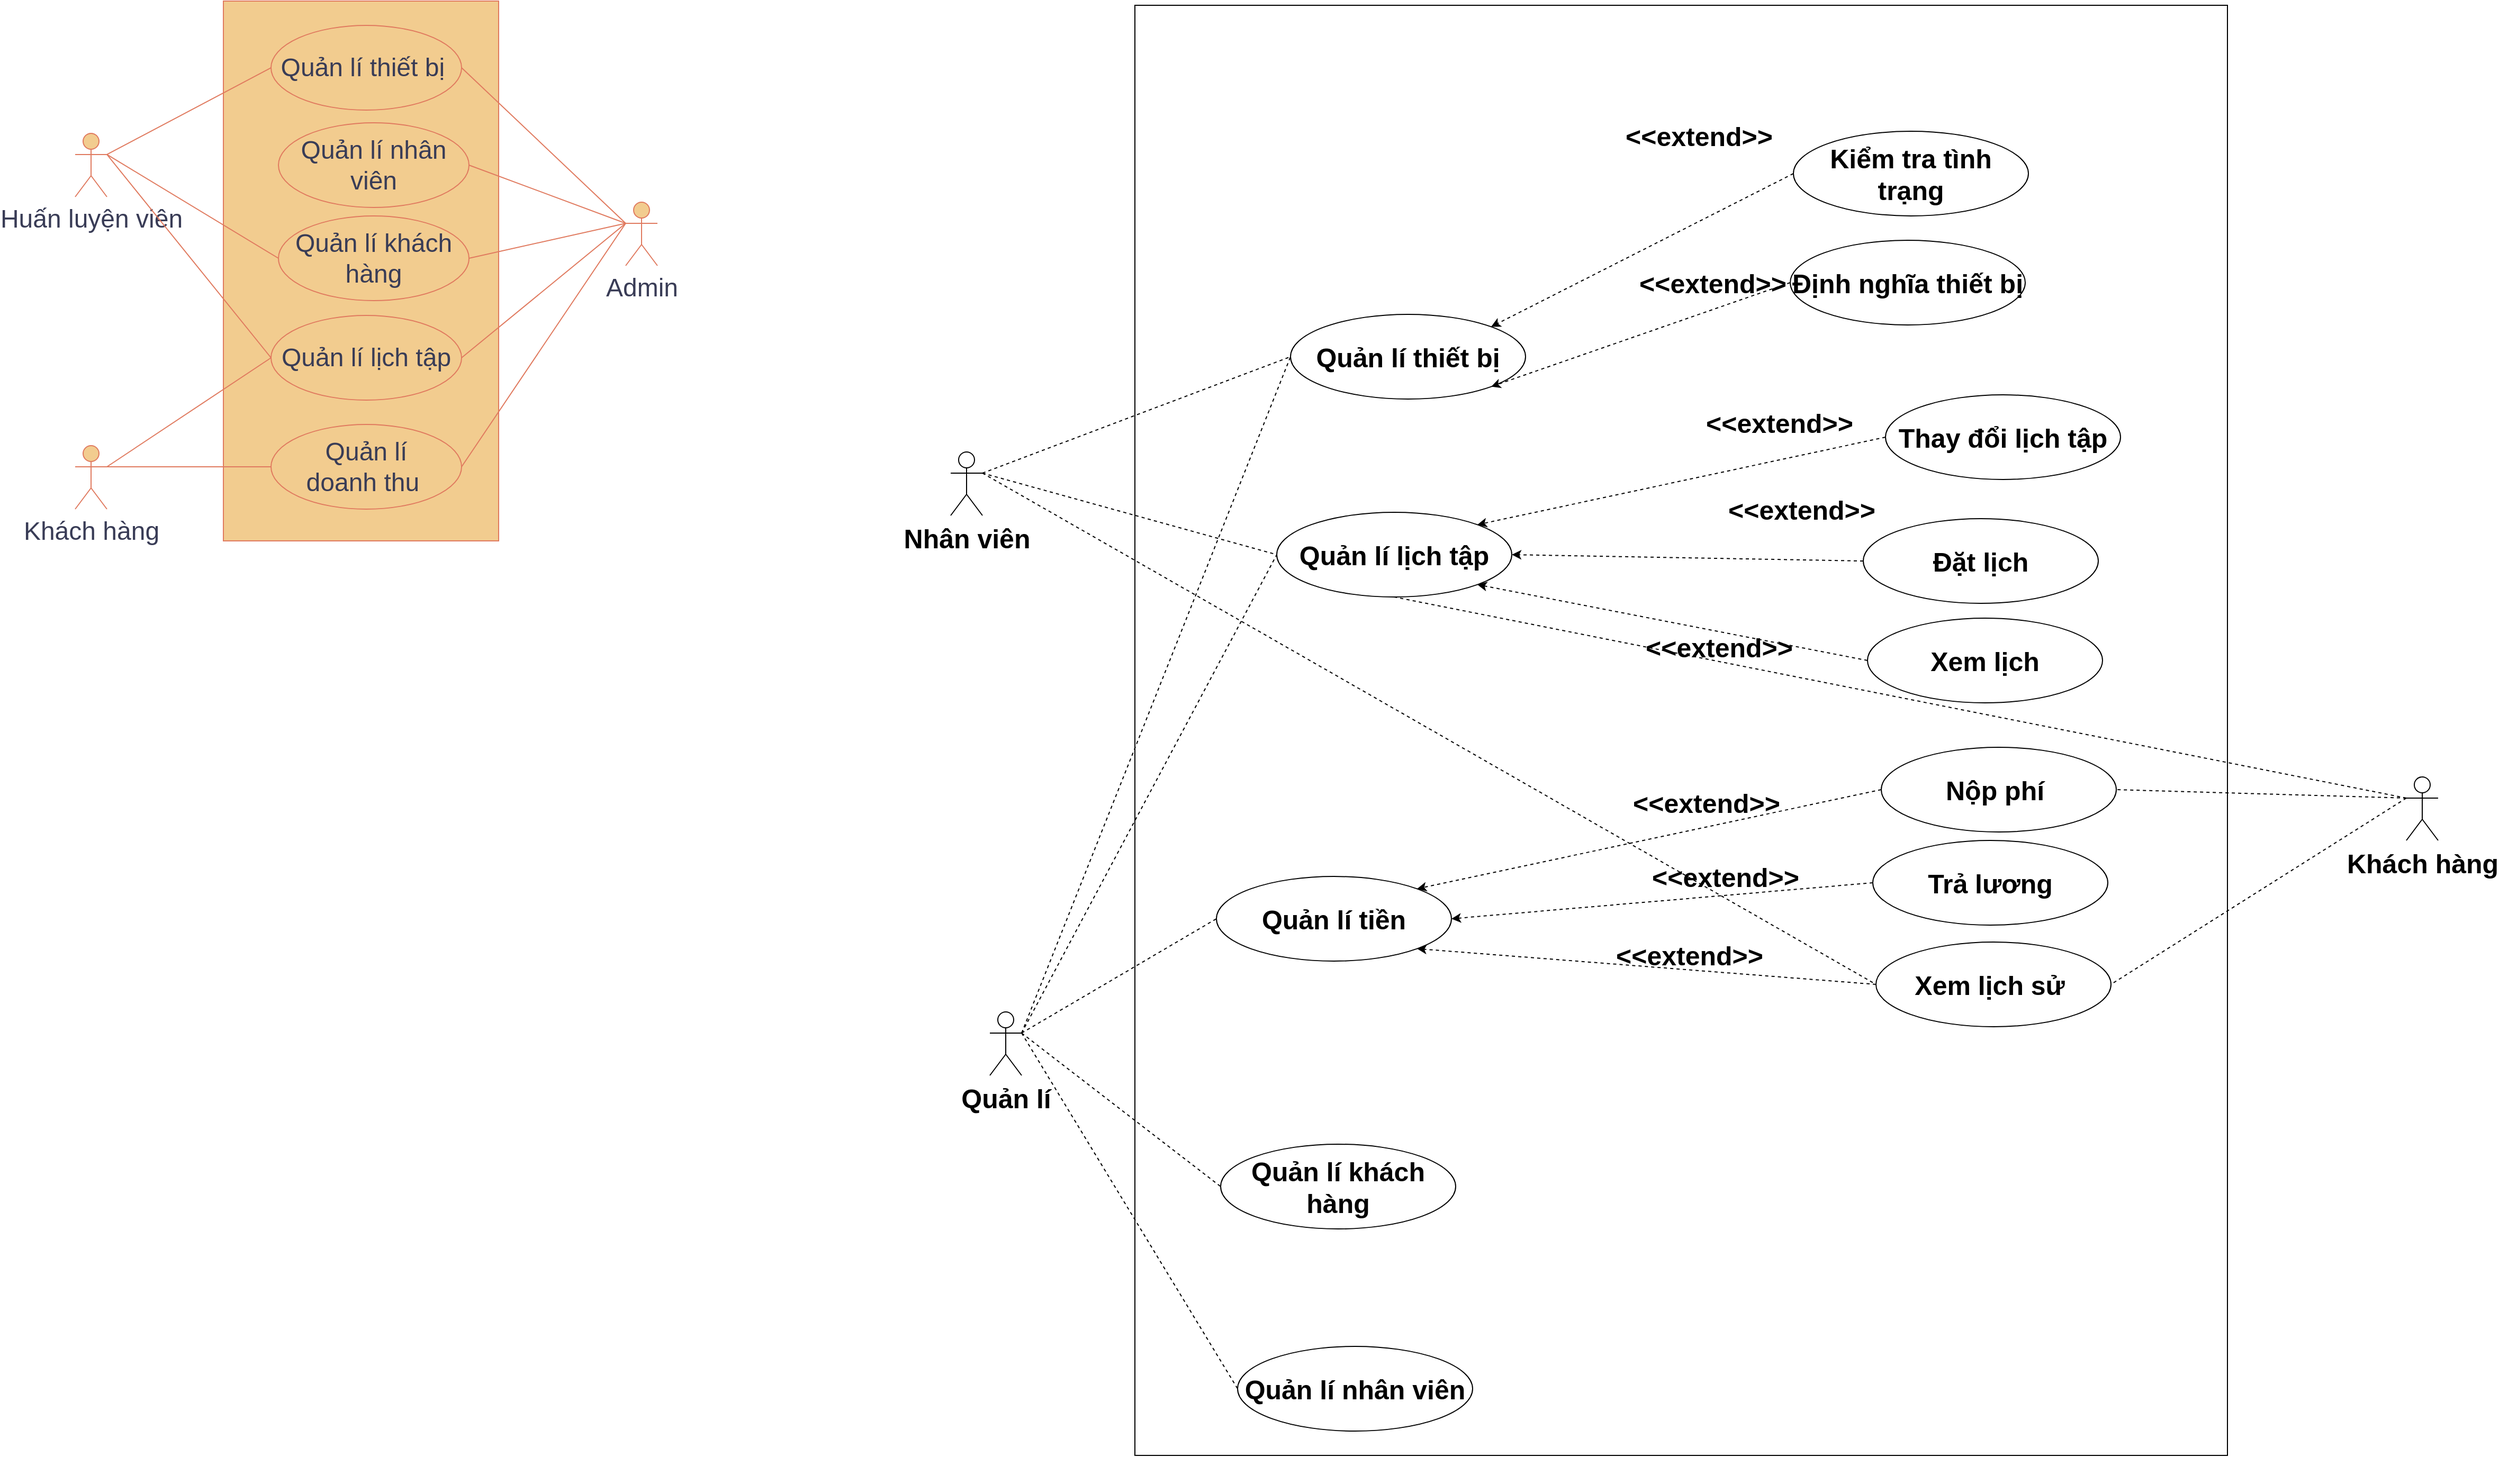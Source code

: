 <mxfile version="20.8.23" type="github"><diagram name="Page-1" id="vE7TyUqHkWsvvkvra4mK"><mxGraphModel dx="3900" dy="1803" grid="0" gridSize="10" guides="1" tooltips="1" connect="1" arrows="1" fold="1" page="0" pageScale="1" pageWidth="827" pageHeight="1169" math="0" shadow="0"><root><mxCell id="0"/><mxCell id="1" parent="0"/><mxCell id="CXOL6XMP5lFYfug7rg1P-165" value="" style="rounded=0;whiteSpace=wrap;html=1;fontSize=25;fontStyle=1" parent="1" vertex="1"><mxGeometry x="886" y="158" width="1032" height="1370" as="geometry"/></mxCell><mxCell id="Qo7bHahtneuEFLr2nxRp-27" value="" style="rounded=0;whiteSpace=wrap;html=1;labelBackgroundColor=none;fillColor=#F2CC8F;strokeColor=#E07A5F;fontColor=#393C56;fontSize=24;" parent="1" vertex="1"><mxGeometry x="25" y="154" width="260" height="510" as="geometry"/></mxCell><mxCell id="Qo7bHahtneuEFLr2nxRp-1" value="Quản lí thiết bị&amp;nbsp;" style="ellipse;whiteSpace=wrap;html=1;labelBackgroundColor=none;fillColor=#F2CC8F;strokeColor=#E07A5F;fontColor=#393C56;fontSize=24;" parent="1" vertex="1"><mxGeometry x="70" y="177" width="180" height="80" as="geometry"/></mxCell><mxCell id="Qo7bHahtneuEFLr2nxRp-2" value="Quản lí nhân viên" style="ellipse;whiteSpace=wrap;html=1;labelBackgroundColor=none;fillColor=#F2CC8F;strokeColor=#E07A5F;fontColor=#393C56;fontSize=24;" parent="1" vertex="1"><mxGeometry x="77" y="269" width="180" height="80" as="geometry"/></mxCell><mxCell id="Qo7bHahtneuEFLr2nxRp-4" value="Quản lí khách hàng" style="ellipse;whiteSpace=wrap;html=1;labelBackgroundColor=none;fillColor=#F2CC8F;strokeColor=#E07A5F;fontColor=#393C56;fontSize=24;" parent="1" vertex="1"><mxGeometry x="77" y="357" width="180" height="80" as="geometry"/></mxCell><mxCell id="Qo7bHahtneuEFLr2nxRp-6" value="Quản lí lịch tập" style="ellipse;whiteSpace=wrap;html=1;labelBackgroundColor=none;fillColor=#F2CC8F;strokeColor=#E07A5F;fontColor=#393C56;fontSize=24;" parent="1" vertex="1"><mxGeometry x="70" y="451" width="180" height="80" as="geometry"/></mxCell><mxCell id="Qo7bHahtneuEFLr2nxRp-10" value="Quản lí &lt;br&gt;doanh thu&amp;nbsp;" style="ellipse;whiteSpace=wrap;html=1;labelBackgroundColor=none;fillColor=#F2CC8F;strokeColor=#E07A5F;fontColor=#393C56;fontSize=24;" parent="1" vertex="1"><mxGeometry x="70" y="554" width="180" height="80" as="geometry"/></mxCell><mxCell id="Qo7bHahtneuEFLr2nxRp-11" value="Huấn luyện viên" style="shape=umlActor;verticalLabelPosition=bottom;verticalAlign=top;html=1;outlineConnect=0;labelBackgroundColor=none;fillColor=#F2CC8F;strokeColor=#E07A5F;fontColor=#393C56;fontSize=24;" parent="1" vertex="1"><mxGeometry x="-115" y="279" width="30" height="60" as="geometry"/></mxCell><mxCell id="Qo7bHahtneuEFLr2nxRp-12" value="Admin" style="shape=umlActor;verticalLabelPosition=bottom;verticalAlign=top;html=1;outlineConnect=0;labelBackgroundColor=none;fillColor=#F2CC8F;strokeColor=#E07A5F;fontColor=#393C56;fontSize=24;" parent="1" vertex="1"><mxGeometry x="405" y="344" width="30" height="60" as="geometry"/></mxCell><mxCell id="Qo7bHahtneuEFLr2nxRp-13" value="Khách hàng&lt;br style=&quot;font-size: 24px;&quot;&gt;" style="shape=umlActor;verticalLabelPosition=bottom;verticalAlign=top;html=1;outlineConnect=0;labelBackgroundColor=none;fillColor=#F2CC8F;strokeColor=#E07A5F;fontColor=#393C56;fontSize=24;" parent="1" vertex="1"><mxGeometry x="-115" y="574" width="30" height="60" as="geometry"/></mxCell><mxCell id="Qo7bHahtneuEFLr2nxRp-14" value="" style="endArrow=none;html=1;rounded=0;exitX=1;exitY=0.333;exitDx=0;exitDy=0;exitPerimeter=0;entryX=0;entryY=0.5;entryDx=0;entryDy=0;labelBackgroundColor=none;strokeColor=#E07A5F;fontColor=default;fontSize=24;" parent="1" source="Qo7bHahtneuEFLr2nxRp-13" target="Qo7bHahtneuEFLr2nxRp-6" edge="1"><mxGeometry width="50" height="50" relative="1" as="geometry"><mxPoint x="95" y="414" as="sourcePoint"/><mxPoint x="145" y="364" as="targetPoint"/></mxGeometry></mxCell><mxCell id="Qo7bHahtneuEFLr2nxRp-15" value="" style="endArrow=none;html=1;rounded=0;exitX=1;exitY=0.333;exitDx=0;exitDy=0;exitPerimeter=0;entryX=0;entryY=0.5;entryDx=0;entryDy=0;labelBackgroundColor=none;strokeColor=#E07A5F;fontColor=default;fontSize=24;" parent="1" source="Qo7bHahtneuEFLr2nxRp-13" target="Qo7bHahtneuEFLr2nxRp-10" edge="1"><mxGeometry width="50" height="50" relative="1" as="geometry"><mxPoint x="-75" y="604" as="sourcePoint"/><mxPoint x="95" y="514" as="targetPoint"/></mxGeometry></mxCell><mxCell id="Qo7bHahtneuEFLr2nxRp-16" value="" style="endArrow=none;html=1;rounded=0;exitX=1;exitY=0.333;exitDx=0;exitDy=0;exitPerimeter=0;entryX=0;entryY=0.5;entryDx=0;entryDy=0;labelBackgroundColor=none;strokeColor=#E07A5F;fontColor=default;fontSize=24;" parent="1" source="Qo7bHahtneuEFLr2nxRp-11" target="Qo7bHahtneuEFLr2nxRp-1" edge="1"><mxGeometry width="50" height="50" relative="1" as="geometry"><mxPoint x="95" y="414" as="sourcePoint"/><mxPoint x="145" y="364" as="targetPoint"/></mxGeometry></mxCell><mxCell id="Qo7bHahtneuEFLr2nxRp-17" value="" style="endArrow=none;html=1;rounded=0;exitX=1;exitY=0.333;exitDx=0;exitDy=0;exitPerimeter=0;entryX=0;entryY=0.5;entryDx=0;entryDy=0;labelBackgroundColor=none;strokeColor=#E07A5F;fontColor=default;fontSize=24;" parent="1" source="Qo7bHahtneuEFLr2nxRp-11" target="Qo7bHahtneuEFLr2nxRp-4" edge="1"><mxGeometry width="50" height="50" relative="1" as="geometry"><mxPoint x="-75" y="304" as="sourcePoint"/><mxPoint x="95" y="214" as="targetPoint"/></mxGeometry></mxCell><mxCell id="Qo7bHahtneuEFLr2nxRp-19" value="" style="endArrow=none;html=1;rounded=0;entryX=0;entryY=0.5;entryDx=0;entryDy=0;labelBackgroundColor=none;strokeColor=#E07A5F;fontColor=default;fontSize=24;exitX=1;exitY=0.333;exitDx=0;exitDy=0;exitPerimeter=0;" parent="1" source="Qo7bHahtneuEFLr2nxRp-11" target="Qo7bHahtneuEFLr2nxRp-6" edge="1"><mxGeometry width="50" height="50" relative="1" as="geometry"><mxPoint x="-85" y="294" as="sourcePoint"/><mxPoint x="145" y="364" as="targetPoint"/></mxGeometry></mxCell><mxCell id="Qo7bHahtneuEFLr2nxRp-20" value="" style="endArrow=none;html=1;rounded=0;entryX=0;entryY=0.333;entryDx=0;entryDy=0;entryPerimeter=0;exitX=1;exitY=0.5;exitDx=0;exitDy=0;labelBackgroundColor=none;strokeColor=#E07A5F;fontColor=default;fontSize=24;" parent="1" source="Qo7bHahtneuEFLr2nxRp-1" target="Qo7bHahtneuEFLr2nxRp-12" edge="1"><mxGeometry width="50" height="50" relative="1" as="geometry"><mxPoint x="95" y="414" as="sourcePoint"/><mxPoint x="145" y="364" as="targetPoint"/></mxGeometry></mxCell><mxCell id="Qo7bHahtneuEFLr2nxRp-21" value="" style="endArrow=none;html=1;rounded=0;entryX=1;entryY=0.5;entryDx=0;entryDy=0;exitX=0;exitY=0.333;exitDx=0;exitDy=0;exitPerimeter=0;labelBackgroundColor=none;strokeColor=#E07A5F;fontColor=default;fontSize=24;" parent="1" source="Qo7bHahtneuEFLr2nxRp-12" target="Qo7bHahtneuEFLr2nxRp-2" edge="1"><mxGeometry width="50" height="50" relative="1" as="geometry"><mxPoint x="-65" y="314" as="sourcePoint"/><mxPoint x="105" y="224" as="targetPoint"/></mxGeometry></mxCell><mxCell id="Qo7bHahtneuEFLr2nxRp-22" value="" style="endArrow=none;html=1;rounded=0;exitX=1;exitY=0.5;exitDx=0;exitDy=0;entryX=0;entryY=0.333;entryDx=0;entryDy=0;entryPerimeter=0;labelBackgroundColor=none;strokeColor=#E07A5F;fontColor=default;fontSize=24;" parent="1" source="Qo7bHahtneuEFLr2nxRp-4" target="Qo7bHahtneuEFLr2nxRp-12" edge="1"><mxGeometry width="50" height="50" relative="1" as="geometry"><mxPoint x="-55" y="324" as="sourcePoint"/><mxPoint x="115" y="234" as="targetPoint"/></mxGeometry></mxCell><mxCell id="Qo7bHahtneuEFLr2nxRp-23" value="" style="endArrow=none;html=1;rounded=0;exitX=1;exitY=0.5;exitDx=0;exitDy=0;entryX=0;entryY=0.333;entryDx=0;entryDy=0;entryPerimeter=0;labelBackgroundColor=none;strokeColor=#E07A5F;fontColor=default;fontSize=24;" parent="1" source="Qo7bHahtneuEFLr2nxRp-6" target="Qo7bHahtneuEFLr2nxRp-12" edge="1"><mxGeometry width="50" height="50" relative="1" as="geometry"><mxPoint x="-45" y="334" as="sourcePoint"/><mxPoint x="125" y="244" as="targetPoint"/></mxGeometry></mxCell><mxCell id="Qo7bHahtneuEFLr2nxRp-24" value="" style="endArrow=none;html=1;rounded=0;exitX=1;exitY=0.5;exitDx=0;exitDy=0;entryX=0;entryY=0.333;entryDx=0;entryDy=0;entryPerimeter=0;labelBackgroundColor=none;strokeColor=#E07A5F;fontColor=default;fontSize=24;" parent="1" source="Qo7bHahtneuEFLr2nxRp-10" target="Qo7bHahtneuEFLr2nxRp-12" edge="1"><mxGeometry width="50" height="50" relative="1" as="geometry"><mxPoint x="-35" y="344" as="sourcePoint"/><mxPoint x="135" y="254" as="targetPoint"/></mxGeometry></mxCell><mxCell id="CXOL6XMP5lFYfug7rg1P-2" value="Quản lí thiết bị" style="ellipse;whiteSpace=wrap;html=1;fontSize=25;fontStyle=1" parent="1" vertex="1"><mxGeometry x="1033" y="450" width="222" height="80" as="geometry"/></mxCell><mxCell id="CXOL6XMP5lFYfug7rg1P-141" style="edgeStyle=none;rounded=0;orthogonalLoop=1;jettySize=auto;html=1;exitX=1;exitY=0.333;exitDx=0;exitDy=0;exitPerimeter=0;entryX=0;entryY=0.5;entryDx=0;entryDy=0;dashed=1;fontSize=25;endArrow=none;endFill=0;fontStyle=1" parent="1" source="CXOL6XMP5lFYfug7rg1P-36" target="CXOL6XMP5lFYfug7rg1P-110" edge="1"><mxGeometry relative="1" as="geometry"/></mxCell><mxCell id="CXOL6XMP5lFYfug7rg1P-142" style="edgeStyle=none;rounded=0;orthogonalLoop=1;jettySize=auto;html=1;exitX=1;exitY=0.333;exitDx=0;exitDy=0;exitPerimeter=0;entryX=0;entryY=0.5;entryDx=0;entryDy=0;dashed=1;fontSize=25;endArrow=none;endFill=0;fontStyle=1" parent="1" source="CXOL6XMP5lFYfug7rg1P-36" target="CXOL6XMP5lFYfug7rg1P-111" edge="1"><mxGeometry relative="1" as="geometry"/></mxCell><mxCell id="CXOL6XMP5lFYfug7rg1P-149" style="edgeStyle=none;rounded=0;orthogonalLoop=1;jettySize=auto;html=1;exitX=1;exitY=0.333;exitDx=0;exitDy=0;exitPerimeter=0;entryX=0;entryY=0.5;entryDx=0;entryDy=0;dashed=1;fontSize=25;endArrow=none;endFill=0;fontStyle=1" parent="1" source="CXOL6XMP5lFYfug7rg1P-36" target="CXOL6XMP5lFYfug7rg1P-112" edge="1"><mxGeometry relative="1" as="geometry"/></mxCell><mxCell id="CXOL6XMP5lFYfug7rg1P-168" style="edgeStyle=none;rounded=0;orthogonalLoop=1;jettySize=auto;html=1;exitX=1;exitY=0.333;exitDx=0;exitDy=0;exitPerimeter=0;entryX=0;entryY=0.5;entryDx=0;entryDy=0;dashed=1;fontSize=25;endArrow=none;endFill=0;fontStyle=1" parent="1" source="CXOL6XMP5lFYfug7rg1P-36" target="CXOL6XMP5lFYfug7rg1P-2" edge="1"><mxGeometry relative="1" as="geometry"/></mxCell><mxCell id="CXOL6XMP5lFYfug7rg1P-169" style="edgeStyle=none;rounded=0;orthogonalLoop=1;jettySize=auto;html=1;exitX=1;exitY=0.333;exitDx=0;exitDy=0;exitPerimeter=0;entryX=0;entryY=0.5;entryDx=0;entryDy=0;dashed=1;fontSize=25;endArrow=none;endFill=0;fontStyle=1" parent="1" source="CXOL6XMP5lFYfug7rg1P-36" target="CXOL6XMP5lFYfug7rg1P-107" edge="1"><mxGeometry relative="1" as="geometry"/></mxCell><mxCell id="CXOL6XMP5lFYfug7rg1P-36" value="Quản lí" style="shape=umlActor;verticalLabelPosition=bottom;verticalAlign=top;html=1;outlineConnect=0;fontSize=25;fontStyle=1" parent="1" vertex="1"><mxGeometry x="749" y="1109" width="30" height="60" as="geometry"/></mxCell><mxCell id="CXOL6XMP5lFYfug7rg1P-96" style="rounded=0;orthogonalLoop=1;jettySize=auto;html=1;exitX=1;exitY=0.333;exitDx=0;exitDy=0;exitPerimeter=0;entryX=0;entryY=0.5;entryDx=0;entryDy=0;dashed=1;fontSize=25;endArrow=none;endFill=0;fontStyle=1" parent="1" source="CXOL6XMP5lFYfug7rg1P-37" target="CXOL6XMP5lFYfug7rg1P-2" edge="1"><mxGeometry relative="1" as="geometry"/></mxCell><mxCell id="CXOL6XMP5lFYfug7rg1P-147" style="edgeStyle=none;rounded=0;orthogonalLoop=1;jettySize=auto;html=1;exitX=1;exitY=0.333;exitDx=0;exitDy=0;exitPerimeter=0;entryX=0;entryY=0.5;entryDx=0;entryDy=0;dashed=1;fontSize=25;endArrow=none;endFill=0;fontStyle=1" parent="1" source="CXOL6XMP5lFYfug7rg1P-37" target="CXOL6XMP5lFYfug7rg1P-107" edge="1"><mxGeometry relative="1" as="geometry"/></mxCell><mxCell id="CXOL6XMP5lFYfug7rg1P-162" style="edgeStyle=none;rounded=0;orthogonalLoop=1;jettySize=auto;html=1;exitX=1;exitY=0.333;exitDx=0;exitDy=0;exitPerimeter=0;entryX=0;entryY=0.5;entryDx=0;entryDy=0;dashed=1;fontSize=25;endArrow=none;endFill=0;fontStyle=1" parent="1" source="CXOL6XMP5lFYfug7rg1P-37" target="CXOL6XMP5lFYfug7rg1P-127" edge="1"><mxGeometry relative="1" as="geometry"/></mxCell><mxCell id="CXOL6XMP5lFYfug7rg1P-37" value="Nhân viên&lt;br style=&quot;font-size: 25px;&quot;&gt;" style="shape=umlActor;verticalLabelPosition=bottom;verticalAlign=top;html=1;outlineConnect=0;fontSize=25;fontStyle=1" parent="1" vertex="1"><mxGeometry x="712" y="580" width="30" height="60" as="geometry"/></mxCell><mxCell id="CXOL6XMP5lFYfug7rg1P-158" style="edgeStyle=none;rounded=0;orthogonalLoop=1;jettySize=auto;html=1;exitX=0;exitY=0.333;exitDx=0;exitDy=0;exitPerimeter=0;entryX=1;entryY=0.5;entryDx=0;entryDy=0;dashed=1;fontSize=25;endArrow=none;endFill=0;fontStyle=1" parent="1" source="CXOL6XMP5lFYfug7rg1P-38" target="CXOL6XMP5lFYfug7rg1P-125" edge="1"><mxGeometry relative="1" as="geometry"/></mxCell><mxCell id="CXOL6XMP5lFYfug7rg1P-159" style="edgeStyle=none;rounded=0;orthogonalLoop=1;jettySize=auto;html=1;exitX=0;exitY=0.333;exitDx=0;exitDy=0;exitPerimeter=0;entryX=1;entryY=0.5;entryDx=0;entryDy=0;dashed=1;fontSize=25;endArrow=none;endFill=0;fontStyle=1" parent="1" source="CXOL6XMP5lFYfug7rg1P-38" target="CXOL6XMP5lFYfug7rg1P-127" edge="1"><mxGeometry relative="1" as="geometry"/></mxCell><mxCell id="CXOL6XMP5lFYfug7rg1P-166" style="edgeStyle=none;rounded=0;orthogonalLoop=1;jettySize=auto;html=1;exitX=0;exitY=0.333;exitDx=0;exitDy=0;exitPerimeter=0;entryX=0.5;entryY=1;entryDx=0;entryDy=0;dashed=1;fontSize=25;endArrow=none;endFill=0;fontStyle=1" parent="1" source="CXOL6XMP5lFYfug7rg1P-38" target="CXOL6XMP5lFYfug7rg1P-107" edge="1"><mxGeometry relative="1" as="geometry"/></mxCell><mxCell id="CXOL6XMP5lFYfug7rg1P-38" value="Khách hàng" style="shape=umlActor;verticalLabelPosition=bottom;verticalAlign=top;html=1;outlineConnect=0;fontSize=25;fontStyle=1" parent="1" vertex="1"><mxGeometry x="2087" y="887" width="30" height="60" as="geometry"/></mxCell><mxCell id="CXOL6XMP5lFYfug7rg1P-101" style="edgeStyle=none;rounded=0;orthogonalLoop=1;jettySize=auto;html=1;exitX=0;exitY=0.5;exitDx=0;exitDy=0;entryX=1;entryY=0;entryDx=0;entryDy=0;dashed=1;fontSize=25;fontStyle=1" parent="1" source="CXOL6XMP5lFYfug7rg1P-97" target="CXOL6XMP5lFYfug7rg1P-2" edge="1"><mxGeometry relative="1" as="geometry"/></mxCell><mxCell id="CXOL6XMP5lFYfug7rg1P-97" value="Kiểm tra tình trạng" style="ellipse;whiteSpace=wrap;html=1;fontSize=25;fontStyle=1" parent="1" vertex="1"><mxGeometry x="1508" y="277" width="222" height="80" as="geometry"/></mxCell><mxCell id="CXOL6XMP5lFYfug7rg1P-103" style="edgeStyle=none;rounded=0;orthogonalLoop=1;jettySize=auto;html=1;exitX=0;exitY=0.5;exitDx=0;exitDy=0;entryX=1;entryY=1;entryDx=0;entryDy=0;dashed=1;fontSize=25;fontStyle=1" parent="1" source="CXOL6XMP5lFYfug7rg1P-98" target="CXOL6XMP5lFYfug7rg1P-2" edge="1"><mxGeometry relative="1" as="geometry"/></mxCell><mxCell id="CXOL6XMP5lFYfug7rg1P-98" value="Định nghĩa thiết bị" style="ellipse;whiteSpace=wrap;html=1;fontSize=25;fontStyle=1" parent="1" vertex="1"><mxGeometry x="1505" y="380" width="222" height="80" as="geometry"/></mxCell><UserObject label="&amp;lt;&amp;lt;extend&amp;gt;&amp;gt;" placeholders="1" name="Variable" id="CXOL6XMP5lFYfug7rg1P-104"><mxCell style="text;html=1;strokeColor=none;fillColor=none;align=center;verticalAlign=middle;whiteSpace=wrap;overflow=hidden;fontSize=25;fontStyle=1" parent="1" vertex="1"><mxGeometry x="1340" y="261" width="158" height="40" as="geometry"/></mxCell></UserObject><UserObject label="&amp;lt;&amp;lt;extend&amp;gt;&amp;gt;" placeholders="1" name="Variable" id="CXOL6XMP5lFYfug7rg1P-105"><mxCell style="text;html=1;strokeColor=none;fillColor=none;align=center;verticalAlign=middle;whiteSpace=wrap;overflow=hidden;fontSize=25;fontStyle=1" parent="1" vertex="1"><mxGeometry x="1353" y="400" width="158" height="40" as="geometry"/></mxCell></UserObject><mxCell id="CXOL6XMP5lFYfug7rg1P-107" value="Quản lí lịch tập" style="ellipse;whiteSpace=wrap;html=1;fontSize=25;fontStyle=1" parent="1" vertex="1"><mxGeometry x="1020" y="637" width="222" height="80" as="geometry"/></mxCell><mxCell id="CXOL6XMP5lFYfug7rg1P-113" style="edgeStyle=none;rounded=0;orthogonalLoop=1;jettySize=auto;html=1;exitX=0;exitY=0.5;exitDx=0;exitDy=0;entryX=1;entryY=0;entryDx=0;entryDy=0;dashed=1;fontSize=25;fontStyle=1" parent="1" source="CXOL6XMP5lFYfug7rg1P-108" target="CXOL6XMP5lFYfug7rg1P-107" edge="1"><mxGeometry relative="1" as="geometry"/></mxCell><mxCell id="CXOL6XMP5lFYfug7rg1P-108" value="Thay đổi lịch tập" style="ellipse;whiteSpace=wrap;html=1;fontSize=25;fontStyle=1" parent="1" vertex="1"><mxGeometry x="1595" y="526" width="222" height="80" as="geometry"/></mxCell><mxCell id="CXOL6XMP5lFYfug7rg1P-114" style="edgeStyle=none;rounded=0;orthogonalLoop=1;jettySize=auto;html=1;exitX=0;exitY=0.5;exitDx=0;exitDy=0;entryX=1;entryY=0.5;entryDx=0;entryDy=0;dashed=1;fontSize=25;fontStyle=1" parent="1" source="CXOL6XMP5lFYfug7rg1P-109" target="CXOL6XMP5lFYfug7rg1P-107" edge="1"><mxGeometry relative="1" as="geometry"/></mxCell><mxCell id="CXOL6XMP5lFYfug7rg1P-109" value="Đặt lịch" style="ellipse;whiteSpace=wrap;html=1;fontSize=25;fontStyle=1" parent="1" vertex="1"><mxGeometry x="1574" y="643" width="222" height="80" as="geometry"/></mxCell><mxCell id="CXOL6XMP5lFYfug7rg1P-110" value="Quản lí khách hàng" style="ellipse;whiteSpace=wrap;html=1;fontSize=25;fontStyle=1" parent="1" vertex="1"><mxGeometry x="967" y="1234" width="222" height="80" as="geometry"/></mxCell><mxCell id="CXOL6XMP5lFYfug7rg1P-111" value="Quản lí nhân viên" style="ellipse;whiteSpace=wrap;html=1;fontSize=25;fontStyle=1" parent="1" vertex="1"><mxGeometry x="983" y="1425" width="222" height="80" as="geometry"/></mxCell><mxCell id="CXOL6XMP5lFYfug7rg1P-112" value="Quản lí tiền" style="ellipse;whiteSpace=wrap;html=1;fontSize=25;fontStyle=1" parent="1" vertex="1"><mxGeometry x="963" y="981" width="222" height="80" as="geometry"/></mxCell><mxCell id="CXOL6XMP5lFYfug7rg1P-115" style="edgeStyle=none;rounded=0;orthogonalLoop=1;jettySize=auto;html=1;exitX=0;exitY=0.5;exitDx=0;exitDy=0;entryX=1;entryY=1;entryDx=0;entryDy=0;dashed=1;fontSize=25;fontStyle=1" parent="1" source="CXOL6XMP5lFYfug7rg1P-116" target="CXOL6XMP5lFYfug7rg1P-107" edge="1"><mxGeometry relative="1" as="geometry"><mxPoint x="1408" y="725" as="targetPoint"/></mxGeometry></mxCell><mxCell id="CXOL6XMP5lFYfug7rg1P-116" value="Xem lịch" style="ellipse;whiteSpace=wrap;html=1;fontSize=25;fontStyle=1" parent="1" vertex="1"><mxGeometry x="1578" y="737" width="222" height="80" as="geometry"/></mxCell><UserObject label="&amp;lt;&amp;lt;extend&amp;gt;&amp;gt;" placeholders="1" name="Variable" id="CXOL6XMP5lFYfug7rg1P-117"><mxCell style="text;html=1;strokeColor=none;fillColor=none;align=center;verticalAlign=middle;whiteSpace=wrap;overflow=hidden;fontSize=25;fontStyle=1" parent="1" vertex="1"><mxGeometry x="1416" y="532" width="158" height="40" as="geometry"/></mxCell></UserObject><UserObject label="&amp;lt;&amp;lt;extend&amp;gt;&amp;gt;" placeholders="1" name="Variable" id="CXOL6XMP5lFYfug7rg1P-118"><mxCell style="text;html=1;strokeColor=none;fillColor=none;align=center;verticalAlign=middle;whiteSpace=wrap;overflow=hidden;fontSize=25;fontStyle=1" parent="1" vertex="1"><mxGeometry x="1437" y="614" width="158" height="40" as="geometry"/></mxCell></UserObject><UserObject label="&amp;lt;&amp;lt;extend&amp;gt;&amp;gt;" placeholders="1" name="Variable" id="CXOL6XMP5lFYfug7rg1P-120"><mxCell style="text;html=1;strokeColor=none;fillColor=none;align=center;verticalAlign=middle;whiteSpace=wrap;overflow=hidden;fontSize=25;fontStyle=1" parent="1" vertex="1"><mxGeometry x="1359" y="744" width="158" height="40" as="geometry"/></mxCell></UserObject><mxCell id="CXOL6XMP5lFYfug7rg1P-133" style="edgeStyle=none;rounded=0;orthogonalLoop=1;jettySize=auto;html=1;exitX=0;exitY=0.5;exitDx=0;exitDy=0;entryX=1;entryY=0;entryDx=0;entryDy=0;dashed=1;fontSize=25;fontStyle=1" parent="1" source="CXOL6XMP5lFYfug7rg1P-125" target="CXOL6XMP5lFYfug7rg1P-112" edge="1"><mxGeometry relative="1" as="geometry"/></mxCell><mxCell id="CXOL6XMP5lFYfug7rg1P-125" value="Nộp phí&amp;nbsp;" style="ellipse;whiteSpace=wrap;html=1;fontSize=25;fontStyle=1" parent="1" vertex="1"><mxGeometry x="1591" y="859" width="222" height="80" as="geometry"/></mxCell><mxCell id="CXOL6XMP5lFYfug7rg1P-130" style="edgeStyle=none;rounded=0;orthogonalLoop=1;jettySize=auto;html=1;exitX=0;exitY=0.5;exitDx=0;exitDy=0;entryX=1;entryY=0.5;entryDx=0;entryDy=0;dashed=1;fontSize=25;fontStyle=1" parent="1" source="CXOL6XMP5lFYfug7rg1P-126" target="CXOL6XMP5lFYfug7rg1P-112" edge="1"><mxGeometry relative="1" as="geometry"/></mxCell><mxCell id="CXOL6XMP5lFYfug7rg1P-126" value="Trả lương" style="ellipse;whiteSpace=wrap;html=1;fontSize=25;fontStyle=1" parent="1" vertex="1"><mxGeometry x="1583" y="947" width="222" height="80" as="geometry"/></mxCell><mxCell id="CXOL6XMP5lFYfug7rg1P-132" style="edgeStyle=none;rounded=0;orthogonalLoop=1;jettySize=auto;html=1;exitX=0;exitY=0.5;exitDx=0;exitDy=0;entryX=1;entryY=1;entryDx=0;entryDy=0;dashed=1;fontSize=25;fontStyle=1" parent="1" source="CXOL6XMP5lFYfug7rg1P-127" target="CXOL6XMP5lFYfug7rg1P-112" edge="1"><mxGeometry relative="1" as="geometry"/></mxCell><mxCell id="CXOL6XMP5lFYfug7rg1P-127" value="Xem lịch sử&amp;nbsp;" style="ellipse;whiteSpace=wrap;html=1;fontSize=25;fontStyle=1" parent="1" vertex="1"><mxGeometry x="1586" y="1043" width="222" height="80" as="geometry"/></mxCell><UserObject label="&amp;lt;&amp;lt;extend&amp;gt;&amp;gt;" placeholders="1" name="Variable" id="CXOL6XMP5lFYfug7rg1P-134"><mxCell style="text;html=1;strokeColor=none;fillColor=none;align=center;verticalAlign=middle;whiteSpace=wrap;overflow=hidden;fontSize=25;fontStyle=1" parent="1" vertex="1"><mxGeometry x="1347" y="891" width="158" height="40" as="geometry"/></mxCell></UserObject><UserObject label="&amp;lt;&amp;lt;extend&amp;gt;&amp;gt;" placeholders="1" name="Variable" id="CXOL6XMP5lFYfug7rg1P-135"><mxCell style="text;html=1;strokeColor=none;fillColor=none;align=center;verticalAlign=middle;whiteSpace=wrap;overflow=hidden;fontSize=25;fontStyle=1" parent="1" vertex="1"><mxGeometry x="1365" y="961" width="158" height="40" as="geometry"/></mxCell></UserObject><UserObject label="&amp;lt;&amp;lt;extend&amp;gt;&amp;gt;" placeholders="1" name="Variable" id="CXOL6XMP5lFYfug7rg1P-136"><mxCell style="text;html=1;strokeColor=none;fillColor=none;align=center;verticalAlign=middle;whiteSpace=wrap;overflow=hidden;fontSize=25;fontStyle=1" parent="1" vertex="1"><mxGeometry x="1331" y="1035" width="158" height="40" as="geometry"/></mxCell></UserObject><mxCell id="CXOL6XMP5lFYfug7rg1P-138" style="edgeStyle=none;rounded=0;orthogonalLoop=1;jettySize=auto;html=1;exitX=0.5;exitY=1;exitDx=0;exitDy=0;dashed=1;fontSize=25;fontStyle=1" parent="1" source="CXOL6XMP5lFYfug7rg1P-111" target="CXOL6XMP5lFYfug7rg1P-111" edge="1"><mxGeometry relative="1" as="geometry"/></mxCell></root></mxGraphModel></diagram></mxfile>